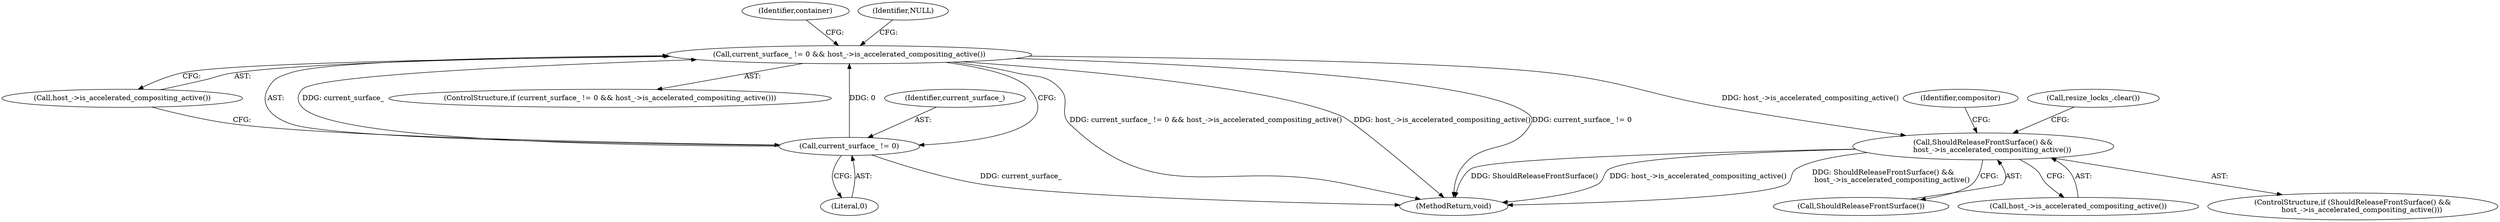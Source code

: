 digraph "1_Chrome_18d67244984a574ba2dd8779faabc0e3e34f4b76_34@del" {
"1000198" [label="(Call,ShouldReleaseFrontSurface() &&\n        host_->is_accelerated_compositing_active())"];
"1000108" [label="(Call,current_surface_ != 0 && host_->is_accelerated_compositing_active())"];
"1000109" [label="(Call,current_surface_ != 0)"];
"1000200" [label="(Call,host_->is_accelerated_compositing_active())"];
"1000197" [label="(ControlStructure,if (ShouldReleaseFrontSurface() &&\n        host_->is_accelerated_compositing_active()))"];
"1000111" [label="(Literal,0)"];
"1000107" [label="(ControlStructure,if (current_surface_ != 0 && host_->is_accelerated_compositing_active()))"];
"1000204" [label="(Identifier,compositor)"];
"1000110" [label="(Identifier,current_surface_)"];
"1000109" [label="(Call,current_surface_ != 0)"];
"1000112" [label="(Call,host_->is_accelerated_compositing_active())"];
"1000223" [label="(Call,resize_locks_.clear())"];
"1000116" [label="(Identifier,container)"];
"1000199" [label="(Call,ShouldReleaseFrontSurface())"];
"1000198" [label="(Call,ShouldReleaseFrontSurface() &&\n        host_->is_accelerated_compositing_active())"];
"1000196" [label="(Identifier,NULL)"];
"1000224" [label="(MethodReturn,void)"];
"1000108" [label="(Call,current_surface_ != 0 && host_->is_accelerated_compositing_active())"];
"1000198" -> "1000197"  [label="AST: "];
"1000198" -> "1000199"  [label="CFG: "];
"1000198" -> "1000200"  [label="CFG: "];
"1000199" -> "1000198"  [label="AST: "];
"1000200" -> "1000198"  [label="AST: "];
"1000204" -> "1000198"  [label="CFG: "];
"1000223" -> "1000198"  [label="CFG: "];
"1000198" -> "1000224"  [label="DDG: ShouldReleaseFrontSurface()"];
"1000198" -> "1000224"  [label="DDG: host_->is_accelerated_compositing_active()"];
"1000198" -> "1000224"  [label="DDG: ShouldReleaseFrontSurface() &&\n        host_->is_accelerated_compositing_active()"];
"1000108" -> "1000198"  [label="DDG: host_->is_accelerated_compositing_active()"];
"1000108" -> "1000107"  [label="AST: "];
"1000108" -> "1000109"  [label="CFG: "];
"1000108" -> "1000112"  [label="CFG: "];
"1000109" -> "1000108"  [label="AST: "];
"1000112" -> "1000108"  [label="AST: "];
"1000116" -> "1000108"  [label="CFG: "];
"1000196" -> "1000108"  [label="CFG: "];
"1000108" -> "1000224"  [label="DDG: current_surface_ != 0 && host_->is_accelerated_compositing_active()"];
"1000108" -> "1000224"  [label="DDG: host_->is_accelerated_compositing_active()"];
"1000108" -> "1000224"  [label="DDG: current_surface_ != 0"];
"1000109" -> "1000108"  [label="DDG: current_surface_"];
"1000109" -> "1000108"  [label="DDG: 0"];
"1000109" -> "1000111"  [label="CFG: "];
"1000110" -> "1000109"  [label="AST: "];
"1000111" -> "1000109"  [label="AST: "];
"1000112" -> "1000109"  [label="CFG: "];
"1000109" -> "1000224"  [label="DDG: current_surface_"];
}
